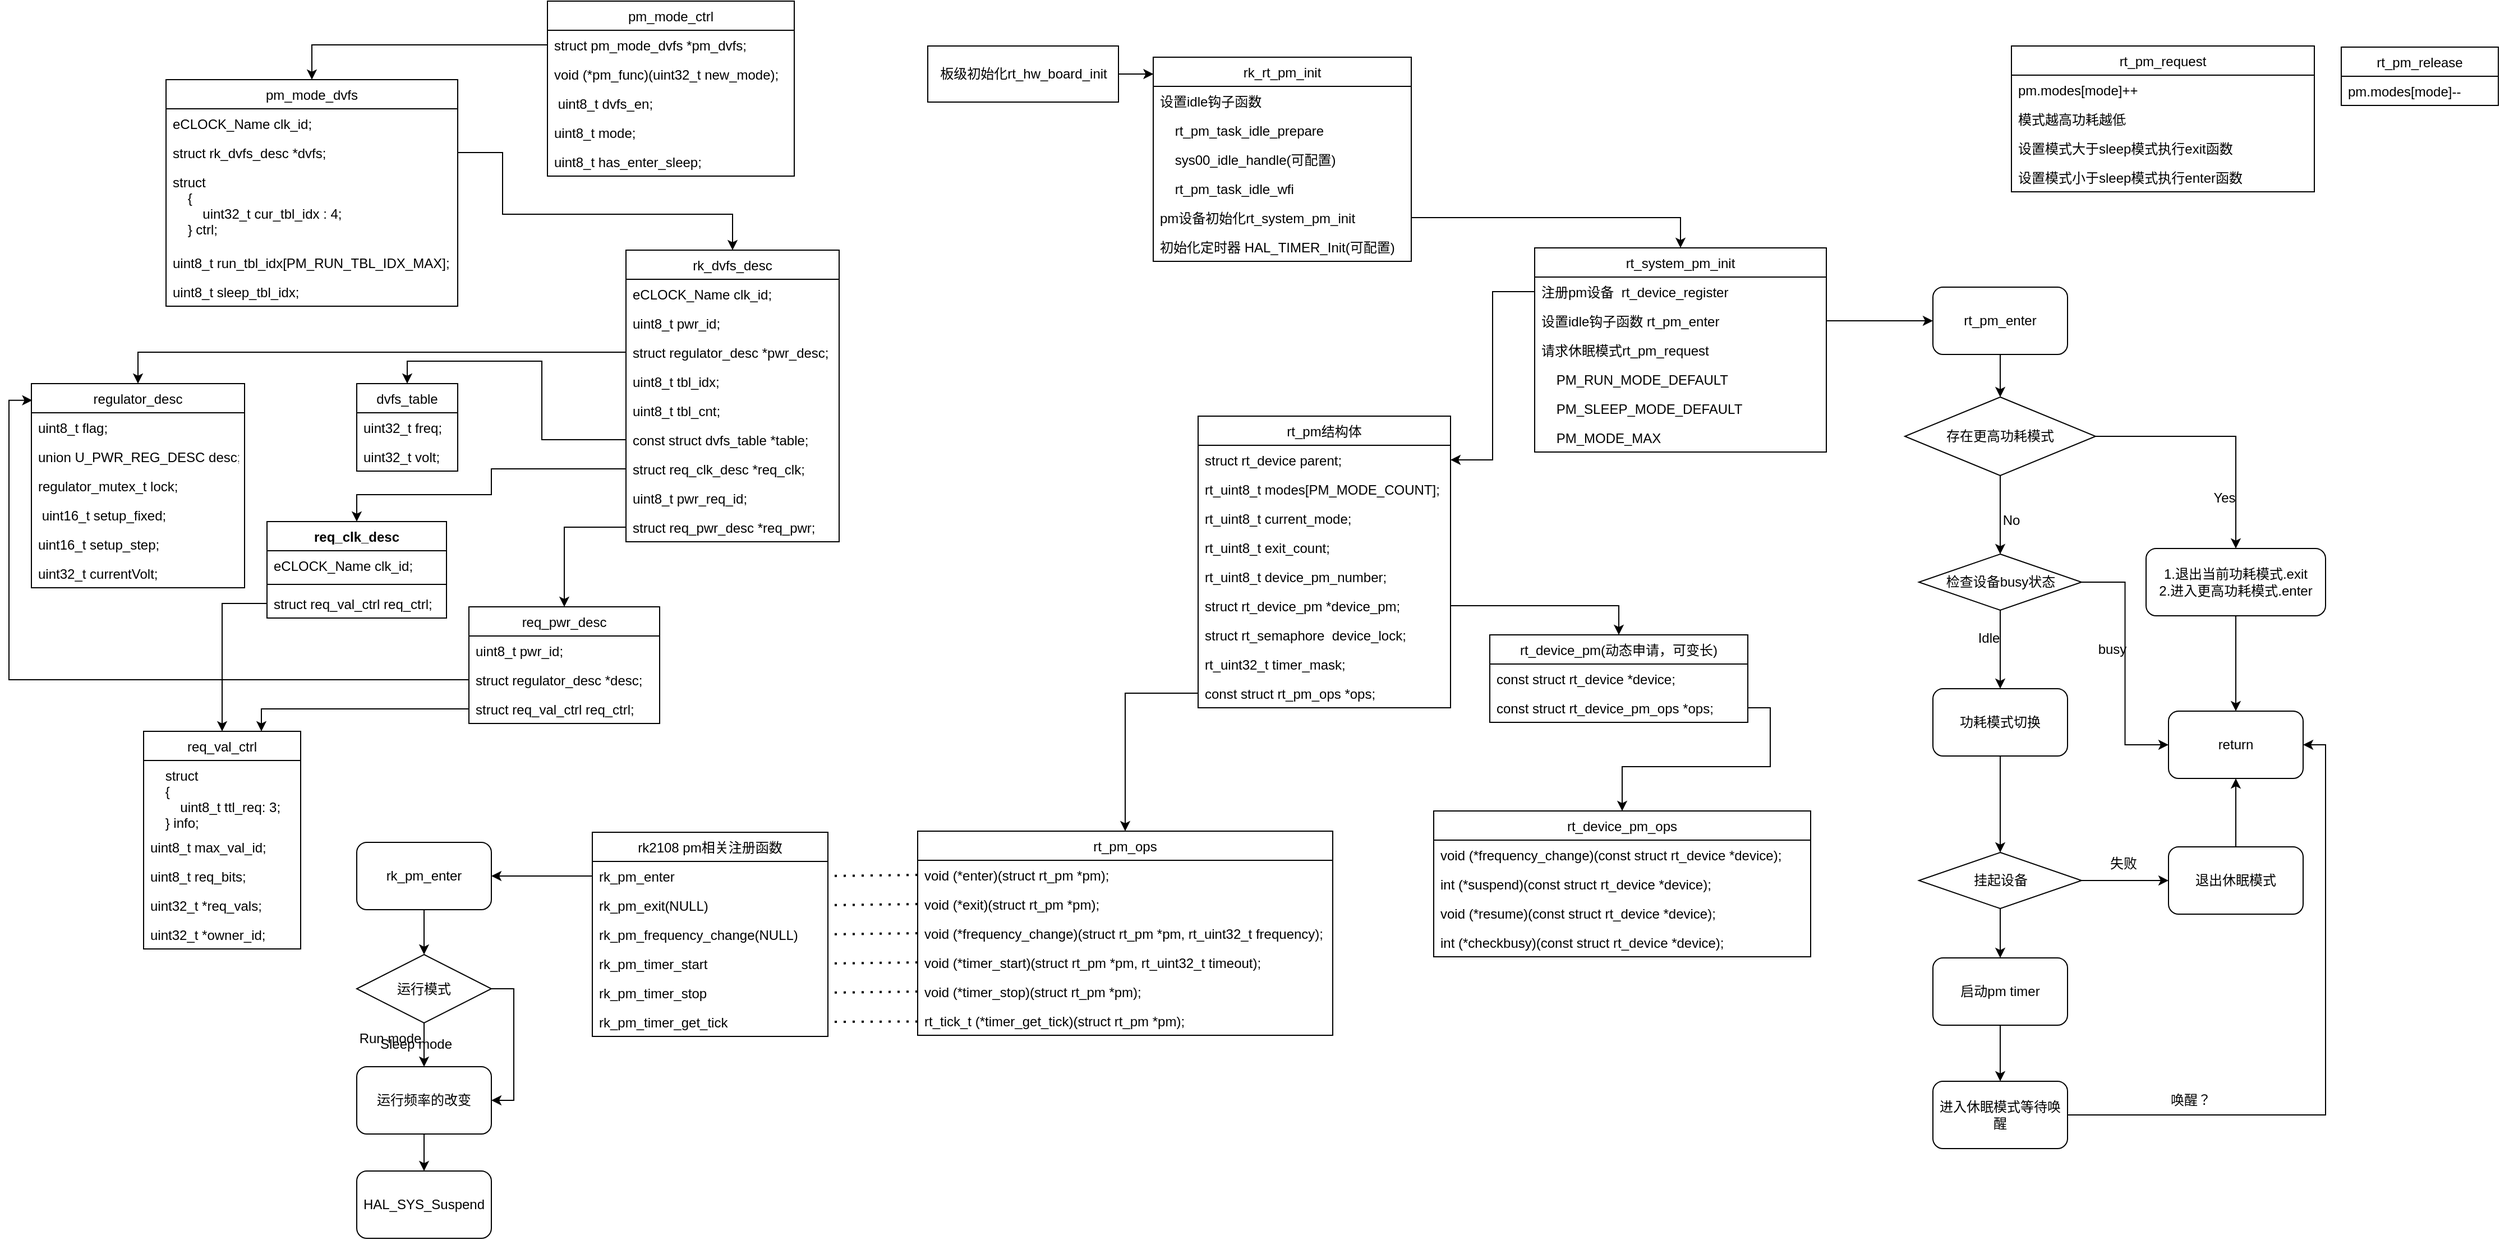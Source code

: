 <mxfile version="15.2.7" type="device"><diagram id="1DtoktpPoUpaCcWWBIJr" name="第 1 页"><mxGraphModel dx="4424" dy="1370" grid="1" gridSize="10" guides="1" tooltips="1" connect="1" arrows="1" fold="1" page="1" pageScale="1" pageWidth="827" pageHeight="1169" math="0" shadow="0"><root><mxCell id="0"/><mxCell id="1" parent="0"/><mxCell id="wn2cLIBLQ6Cgls81SNIw-9" value="rk_rt_pm_init" style="swimlane;fontStyle=0;childLayout=stackLayout;horizontal=1;startSize=26;fillColor=none;horizontalStack=0;resizeParent=1;resizeParentMax=0;resizeLast=0;collapsible=1;marginBottom=0;" vertex="1" parent="1"><mxGeometry x="-610" y="90" width="230" height="182" as="geometry"/></mxCell><mxCell id="wn2cLIBLQ6Cgls81SNIw-10" value="设置idle钩子函数" style="text;strokeColor=none;fillColor=none;align=left;verticalAlign=top;spacingLeft=4;spacingRight=4;overflow=hidden;rotatable=0;points=[[0,0.5],[1,0.5]];portConstraint=eastwest;" vertex="1" parent="wn2cLIBLQ6Cgls81SNIw-9"><mxGeometry y="26" width="230" height="26" as="geometry"/></mxCell><mxCell id="wn2cLIBLQ6Cgls81SNIw-11" value="    rt_pm_task_idle_prepare" style="text;strokeColor=none;fillColor=none;align=left;verticalAlign=top;spacingLeft=4;spacingRight=4;overflow=hidden;rotatable=0;points=[[0,0.5],[1,0.5]];portConstraint=eastwest;" vertex="1" parent="wn2cLIBLQ6Cgls81SNIw-9"><mxGeometry y="52" width="230" height="26" as="geometry"/></mxCell><mxCell id="wn2cLIBLQ6Cgls81SNIw-12" value="    sys00_idle_handle(可配置)" style="text;strokeColor=none;fillColor=none;align=left;verticalAlign=top;spacingLeft=4;spacingRight=4;overflow=hidden;rotatable=0;points=[[0,0.5],[1,0.5]];portConstraint=eastwest;" vertex="1" parent="wn2cLIBLQ6Cgls81SNIw-9"><mxGeometry y="78" width="230" height="26" as="geometry"/></mxCell><mxCell id="wn2cLIBLQ6Cgls81SNIw-17" value="    rt_pm_task_idle_wfi" style="text;strokeColor=none;fillColor=none;align=left;verticalAlign=top;spacingLeft=4;spacingRight=4;overflow=hidden;rotatable=0;points=[[0,0.5],[1,0.5]];portConstraint=eastwest;" vertex="1" parent="wn2cLIBLQ6Cgls81SNIw-9"><mxGeometry y="104" width="230" height="26" as="geometry"/></mxCell><mxCell id="wn2cLIBLQ6Cgls81SNIw-18" value="pm设备初始化rt_system_pm_init" style="text;strokeColor=none;fillColor=none;align=left;verticalAlign=top;spacingLeft=4;spacingRight=4;overflow=hidden;rotatable=0;points=[[0,0.5],[1,0.5]];portConstraint=eastwest;" vertex="1" parent="wn2cLIBLQ6Cgls81SNIw-9"><mxGeometry y="130" width="230" height="26" as="geometry"/></mxCell><mxCell id="wn2cLIBLQ6Cgls81SNIw-19" value="初始化定时器 HAL_TIMER_Init(可配置)" style="text;strokeColor=none;fillColor=none;align=left;verticalAlign=top;spacingLeft=4;spacingRight=4;overflow=hidden;rotatable=0;points=[[0,0.5],[1,0.5]];portConstraint=eastwest;" vertex="1" parent="wn2cLIBLQ6Cgls81SNIw-9"><mxGeometry y="156" width="230" height="26" as="geometry"/></mxCell><mxCell id="wn2cLIBLQ6Cgls81SNIw-13" value="rt_system_pm_init" style="swimlane;fontStyle=0;childLayout=stackLayout;horizontal=1;startSize=26;fillColor=none;horizontalStack=0;resizeParent=1;resizeParentMax=0;resizeLast=0;collapsible=1;marginBottom=0;" vertex="1" parent="1"><mxGeometry x="-270" y="260" width="260" height="182" as="geometry"/></mxCell><mxCell id="wn2cLIBLQ6Cgls81SNIw-14" value="注册pm设备  rt_device_register" style="text;strokeColor=none;fillColor=none;align=left;verticalAlign=top;spacingLeft=4;spacingRight=4;overflow=hidden;rotatable=0;points=[[0,0.5],[1,0.5]];portConstraint=eastwest;" vertex="1" parent="wn2cLIBLQ6Cgls81SNIw-13"><mxGeometry y="26" width="260" height="26" as="geometry"/></mxCell><mxCell id="wn2cLIBLQ6Cgls81SNIw-15" value="设置idle钩子函数 rt_pm_enter" style="text;strokeColor=none;fillColor=none;align=left;verticalAlign=top;spacingLeft=4;spacingRight=4;overflow=hidden;rotatable=0;points=[[0,0.5],[1,0.5]];portConstraint=eastwest;" vertex="1" parent="wn2cLIBLQ6Cgls81SNIw-13"><mxGeometry y="52" width="260" height="26" as="geometry"/></mxCell><mxCell id="wn2cLIBLQ6Cgls81SNIw-27" value="请求休眠模式rt_pm_request" style="text;strokeColor=none;fillColor=none;align=left;verticalAlign=top;spacingLeft=4;spacingRight=4;overflow=hidden;rotatable=0;points=[[0,0.5],[1,0.5]];portConstraint=eastwest;" vertex="1" parent="wn2cLIBLQ6Cgls81SNIw-13"><mxGeometry y="78" width="260" height="26" as="geometry"/></mxCell><mxCell id="wn2cLIBLQ6Cgls81SNIw-32" value="    PM_RUN_MODE_DEFAULT" style="text;strokeColor=none;fillColor=none;align=left;verticalAlign=top;spacingLeft=4;spacingRight=4;overflow=hidden;rotatable=0;points=[[0,0.5],[1,0.5]];portConstraint=eastwest;" vertex="1" parent="wn2cLIBLQ6Cgls81SNIw-13"><mxGeometry y="104" width="260" height="26" as="geometry"/></mxCell><mxCell id="wn2cLIBLQ6Cgls81SNIw-31" value="    PM_SLEEP_MODE_DEFAULT" style="text;strokeColor=none;fillColor=none;align=left;verticalAlign=top;spacingLeft=4;spacingRight=4;overflow=hidden;rotatable=0;points=[[0,0.5],[1,0.5]];portConstraint=eastwest;" vertex="1" parent="wn2cLIBLQ6Cgls81SNIw-13"><mxGeometry y="130" width="260" height="26" as="geometry"/></mxCell><mxCell id="wn2cLIBLQ6Cgls81SNIw-30" value="    PM_MODE_MAX" style="text;strokeColor=none;fillColor=none;align=left;verticalAlign=top;spacingLeft=4;spacingRight=4;overflow=hidden;rotatable=0;points=[[0,0.5],[1,0.5]];portConstraint=eastwest;" vertex="1" parent="wn2cLIBLQ6Cgls81SNIw-13"><mxGeometry y="156" width="260" height="26" as="geometry"/></mxCell><mxCell id="wn2cLIBLQ6Cgls81SNIw-97" style="edgeStyle=orthogonalEdgeStyle;rounded=0;orthogonalLoop=1;jettySize=auto;html=1;exitX=1;exitY=0.5;exitDx=0;exitDy=0;entryX=0.001;entryY=0.082;entryDx=0;entryDy=0;entryPerimeter=0;" edge="1" parent="1" source="wn2cLIBLQ6Cgls81SNIw-33" target="wn2cLIBLQ6Cgls81SNIw-9"><mxGeometry relative="1" as="geometry"/></mxCell><mxCell id="wn2cLIBLQ6Cgls81SNIw-33" value="板级初始化rt_hw_board_init" style="html=1;" vertex="1" parent="1"><mxGeometry x="-811" y="80" width="170" height="50" as="geometry"/></mxCell><mxCell id="wn2cLIBLQ6Cgls81SNIw-35" style="edgeStyle=orthogonalEdgeStyle;rounded=0;orthogonalLoop=1;jettySize=auto;html=1;exitX=1;exitY=0.5;exitDx=0;exitDy=0;" edge="1" parent="1" source="wn2cLIBLQ6Cgls81SNIw-18" target="wn2cLIBLQ6Cgls81SNIw-13"><mxGeometry relative="1" as="geometry"/></mxCell><mxCell id="wn2cLIBLQ6Cgls81SNIw-46" value="rt_pm结构体" style="swimlane;fontStyle=0;childLayout=stackLayout;horizontal=1;startSize=26;fillColor=none;horizontalStack=0;resizeParent=1;resizeParentMax=0;resizeLast=0;collapsible=1;marginBottom=0;" vertex="1" parent="1"><mxGeometry x="-570" y="410" width="225" height="260" as="geometry"/></mxCell><mxCell id="wn2cLIBLQ6Cgls81SNIw-47" value="struct rt_device parent;" style="text;strokeColor=none;fillColor=none;align=left;verticalAlign=top;spacingLeft=4;spacingRight=4;overflow=hidden;rotatable=0;points=[[0,0.5],[1,0.5]];portConstraint=eastwest;" vertex="1" parent="wn2cLIBLQ6Cgls81SNIw-46"><mxGeometry y="26" width="225" height="26" as="geometry"/></mxCell><mxCell id="wn2cLIBLQ6Cgls81SNIw-48" value="rt_uint8_t modes[PM_MODE_COUNT];" style="text;strokeColor=none;fillColor=none;align=left;verticalAlign=top;spacingLeft=4;spacingRight=4;overflow=hidden;rotatable=0;points=[[0,0.5],[1,0.5]];portConstraint=eastwest;" vertex="1" parent="wn2cLIBLQ6Cgls81SNIw-46"><mxGeometry y="52" width="225" height="26" as="geometry"/></mxCell><mxCell id="wn2cLIBLQ6Cgls81SNIw-49" value="rt_uint8_t current_mode; " style="text;strokeColor=none;fillColor=none;align=left;verticalAlign=top;spacingLeft=4;spacingRight=4;overflow=hidden;rotatable=0;points=[[0,0.5],[1,0.5]];portConstraint=eastwest;" vertex="1" parent="wn2cLIBLQ6Cgls81SNIw-46"><mxGeometry y="78" width="225" height="26" as="geometry"/></mxCell><mxCell id="wn2cLIBLQ6Cgls81SNIw-56" value="rt_uint8_t exit_count;" style="text;strokeColor=none;fillColor=none;align=left;verticalAlign=top;spacingLeft=4;spacingRight=4;overflow=hidden;rotatable=0;points=[[0,0.5],[1,0.5]];portConstraint=eastwest;" vertex="1" parent="wn2cLIBLQ6Cgls81SNIw-46"><mxGeometry y="104" width="225" height="26" as="geometry"/></mxCell><mxCell id="wn2cLIBLQ6Cgls81SNIw-55" value="rt_uint8_t device_pm_number;" style="text;strokeColor=none;fillColor=none;align=left;verticalAlign=top;spacingLeft=4;spacingRight=4;overflow=hidden;rotatable=0;points=[[0,0.5],[1,0.5]];portConstraint=eastwest;" vertex="1" parent="wn2cLIBLQ6Cgls81SNIw-46"><mxGeometry y="130" width="225" height="26" as="geometry"/></mxCell><mxCell id="wn2cLIBLQ6Cgls81SNIw-51" value="struct rt_device_pm *device_pm;" style="text;strokeColor=none;fillColor=none;align=left;verticalAlign=top;spacingLeft=4;spacingRight=4;overflow=hidden;rotatable=0;points=[[0,0.5],[1,0.5]];portConstraint=eastwest;" vertex="1" parent="wn2cLIBLQ6Cgls81SNIw-46"><mxGeometry y="156" width="225" height="26" as="geometry"/></mxCell><mxCell id="wn2cLIBLQ6Cgls81SNIw-50" value="struct rt_semaphore  device_lock;" style="text;strokeColor=none;fillColor=none;align=left;verticalAlign=top;spacingLeft=4;spacingRight=4;overflow=hidden;rotatable=0;points=[[0,0.5],[1,0.5]];portConstraint=eastwest;" vertex="1" parent="wn2cLIBLQ6Cgls81SNIw-46"><mxGeometry y="182" width="225" height="26" as="geometry"/></mxCell><mxCell id="wn2cLIBLQ6Cgls81SNIw-52" value="rt_uint32_t timer_mask;" style="text;strokeColor=none;fillColor=none;align=left;verticalAlign=top;spacingLeft=4;spacingRight=4;overflow=hidden;rotatable=0;points=[[0,0.5],[1,0.5]];portConstraint=eastwest;" vertex="1" parent="wn2cLIBLQ6Cgls81SNIw-46"><mxGeometry y="208" width="225" height="26" as="geometry"/></mxCell><mxCell id="wn2cLIBLQ6Cgls81SNIw-53" value="const struct rt_pm_ops *ops;" style="text;strokeColor=none;fillColor=none;align=left;verticalAlign=top;spacingLeft=4;spacingRight=4;overflow=hidden;rotatable=0;points=[[0,0.5],[1,0.5]];portConstraint=eastwest;" vertex="1" parent="wn2cLIBLQ6Cgls81SNIw-46"><mxGeometry y="234" width="225" height="26" as="geometry"/></mxCell><mxCell id="wn2cLIBLQ6Cgls81SNIw-57" value="rt_device_pm_ops" style="swimlane;fontStyle=0;childLayout=stackLayout;horizontal=1;startSize=26;fillColor=none;horizontalStack=0;resizeParent=1;resizeParentMax=0;resizeLast=0;collapsible=1;marginBottom=0;" vertex="1" parent="1"><mxGeometry x="-360" y="762" width="336" height="130" as="geometry"/></mxCell><mxCell id="wn2cLIBLQ6Cgls81SNIw-58" value="void (*frequency_change)(const struct rt_device *device);" style="text;strokeColor=none;fillColor=none;align=left;verticalAlign=top;spacingLeft=4;spacingRight=4;overflow=hidden;rotatable=0;points=[[0,0.5],[1,0.5]];portConstraint=eastwest;" vertex="1" parent="wn2cLIBLQ6Cgls81SNIw-57"><mxGeometry y="26" width="336" height="26" as="geometry"/></mxCell><mxCell id="wn2cLIBLQ6Cgls81SNIw-59" value="int (*suspend)(const struct rt_device *device);" style="text;strokeColor=none;fillColor=none;align=left;verticalAlign=top;spacingLeft=4;spacingRight=4;overflow=hidden;rotatable=0;points=[[0,0.5],[1,0.5]];portConstraint=eastwest;" vertex="1" parent="wn2cLIBLQ6Cgls81SNIw-57"><mxGeometry y="52" width="336" height="26" as="geometry"/></mxCell><mxCell id="wn2cLIBLQ6Cgls81SNIw-60" value="void (*resume)(const struct rt_device *device);" style="text;strokeColor=none;fillColor=none;align=left;verticalAlign=top;spacingLeft=4;spacingRight=4;overflow=hidden;rotatable=0;points=[[0,0.5],[1,0.5]];portConstraint=eastwest;" vertex="1" parent="wn2cLIBLQ6Cgls81SNIw-57"><mxGeometry y="78" width="336" height="26" as="geometry"/></mxCell><mxCell id="wn2cLIBLQ6Cgls81SNIw-68" value="int (*checkbusy)(const struct rt_device *device);" style="text;strokeColor=none;fillColor=none;align=left;verticalAlign=top;spacingLeft=4;spacingRight=4;overflow=hidden;rotatable=0;points=[[0,0.5],[1,0.5]];portConstraint=eastwest;" vertex="1" parent="wn2cLIBLQ6Cgls81SNIw-57"><mxGeometry y="104" width="336" height="26" as="geometry"/></mxCell><mxCell id="wn2cLIBLQ6Cgls81SNIw-61" value="rt_device_pm(动态申请，可变长)" style="swimlane;fontStyle=0;childLayout=stackLayout;horizontal=1;startSize=26;fillColor=none;horizontalStack=0;resizeParent=1;resizeParentMax=0;resizeLast=0;collapsible=1;marginBottom=0;" vertex="1" parent="1"><mxGeometry x="-310" y="605" width="230" height="78" as="geometry"/></mxCell><mxCell id="wn2cLIBLQ6Cgls81SNIw-62" value="const struct rt_device *device;" style="text;strokeColor=none;fillColor=none;align=left;verticalAlign=top;spacingLeft=4;spacingRight=4;overflow=hidden;rotatable=0;points=[[0,0.5],[1,0.5]];portConstraint=eastwest;" vertex="1" parent="wn2cLIBLQ6Cgls81SNIw-61"><mxGeometry y="26" width="230" height="26" as="geometry"/></mxCell><mxCell id="wn2cLIBLQ6Cgls81SNIw-63" value="const struct rt_device_pm_ops *ops;" style="text;strokeColor=none;fillColor=none;align=left;verticalAlign=top;spacingLeft=4;spacingRight=4;overflow=hidden;rotatable=0;points=[[0,0.5],[1,0.5]];portConstraint=eastwest;" vertex="1" parent="wn2cLIBLQ6Cgls81SNIw-61"><mxGeometry y="52" width="230" height="26" as="geometry"/></mxCell><mxCell id="wn2cLIBLQ6Cgls81SNIw-73" style="edgeStyle=orthogonalEdgeStyle;rounded=0;orthogonalLoop=1;jettySize=auto;html=1;exitX=1;exitY=0.5;exitDx=0;exitDy=0;entryX=0.5;entryY=0;entryDx=0;entryDy=0;" edge="1" parent="1" source="wn2cLIBLQ6Cgls81SNIw-51" target="wn2cLIBLQ6Cgls81SNIw-61"><mxGeometry relative="1" as="geometry"/></mxCell><mxCell id="wn2cLIBLQ6Cgls81SNIw-79" style="edgeStyle=orthogonalEdgeStyle;rounded=0;orthogonalLoop=1;jettySize=auto;html=1;exitX=1;exitY=0.5;exitDx=0;exitDy=0;entryX=0.5;entryY=0;entryDx=0;entryDy=0;" edge="1" parent="1" source="wn2cLIBLQ6Cgls81SNIw-63" target="wn2cLIBLQ6Cgls81SNIw-57"><mxGeometry relative="1" as="geometry"/></mxCell><mxCell id="wn2cLIBLQ6Cgls81SNIw-80" value="rt_pm_ops" style="swimlane;fontStyle=0;childLayout=stackLayout;horizontal=1;startSize=26;fillColor=none;horizontalStack=0;resizeParent=1;resizeParentMax=0;resizeLast=0;collapsible=1;marginBottom=0;" vertex="1" parent="1"><mxGeometry x="-820" y="780" width="370" height="182" as="geometry"/></mxCell><mxCell id="wn2cLIBLQ6Cgls81SNIw-81" value="void (*enter)(struct rt_pm *pm);" style="text;strokeColor=none;fillColor=none;align=left;verticalAlign=top;spacingLeft=4;spacingRight=4;overflow=hidden;rotatable=0;points=[[0,0.5],[1,0.5]];portConstraint=eastwest;" vertex="1" parent="wn2cLIBLQ6Cgls81SNIw-80"><mxGeometry y="26" width="370" height="26" as="geometry"/></mxCell><mxCell id="wn2cLIBLQ6Cgls81SNIw-82" value="void (*exit)(struct rt_pm *pm);" style="text;strokeColor=none;fillColor=none;align=left;verticalAlign=top;spacingLeft=4;spacingRight=4;overflow=hidden;rotatable=0;points=[[0,0.5],[1,0.5]];portConstraint=eastwest;" vertex="1" parent="wn2cLIBLQ6Cgls81SNIw-80"><mxGeometry y="52" width="370" height="26" as="geometry"/></mxCell><mxCell id="wn2cLIBLQ6Cgls81SNIw-83" value="void (*frequency_change)(struct rt_pm *pm, rt_uint32_t frequency);" style="text;strokeColor=none;fillColor=none;align=left;verticalAlign=top;spacingLeft=4;spacingRight=4;overflow=hidden;rotatable=0;points=[[0,0.5],[1,0.5]];portConstraint=eastwest;" vertex="1" parent="wn2cLIBLQ6Cgls81SNIw-80"><mxGeometry y="78" width="370" height="26" as="geometry"/></mxCell><mxCell id="wn2cLIBLQ6Cgls81SNIw-86" value="void (*timer_start)(struct rt_pm *pm, rt_uint32_t timeout);" style="text;strokeColor=none;fillColor=none;align=left;verticalAlign=top;spacingLeft=4;spacingRight=4;overflow=hidden;rotatable=0;points=[[0,0.5],[1,0.5]];portConstraint=eastwest;" vertex="1" parent="wn2cLIBLQ6Cgls81SNIw-80"><mxGeometry y="104" width="370" height="26" as="geometry"/></mxCell><mxCell id="wn2cLIBLQ6Cgls81SNIw-85" value="void (*timer_stop)(struct rt_pm *pm);" style="text;strokeColor=none;fillColor=none;align=left;verticalAlign=top;spacingLeft=4;spacingRight=4;overflow=hidden;rotatable=0;points=[[0,0.5],[1,0.5]];portConstraint=eastwest;" vertex="1" parent="wn2cLIBLQ6Cgls81SNIw-80"><mxGeometry y="130" width="370" height="26" as="geometry"/></mxCell><mxCell id="wn2cLIBLQ6Cgls81SNIw-87" value="rt_tick_t (*timer_get_tick)(struct rt_pm *pm);" style="text;strokeColor=none;fillColor=none;align=left;verticalAlign=top;spacingLeft=4;spacingRight=4;overflow=hidden;rotatable=0;points=[[0,0.5],[1,0.5]];portConstraint=eastwest;" vertex="1" parent="wn2cLIBLQ6Cgls81SNIw-80"><mxGeometry y="156" width="370" height="26" as="geometry"/></mxCell><mxCell id="wn2cLIBLQ6Cgls81SNIw-88" style="edgeStyle=orthogonalEdgeStyle;rounded=0;orthogonalLoop=1;jettySize=auto;html=1;exitX=0;exitY=0.5;exitDx=0;exitDy=0;" edge="1" parent="1" source="wn2cLIBLQ6Cgls81SNIw-53" target="wn2cLIBLQ6Cgls81SNIw-80"><mxGeometry relative="1" as="geometry"/></mxCell><mxCell id="wn2cLIBLQ6Cgls81SNIw-103" value="rt_pm_request" style="swimlane;fontStyle=0;childLayout=stackLayout;horizontal=1;startSize=26;fillColor=none;horizontalStack=0;resizeParent=1;resizeParentMax=0;resizeLast=0;collapsible=1;marginBottom=0;" vertex="1" parent="1"><mxGeometry x="155" y="80" width="270" height="130" as="geometry"/></mxCell><mxCell id="wn2cLIBLQ6Cgls81SNIw-107" value="pm.modes[mode]++" style="text;strokeColor=none;fillColor=none;align=left;verticalAlign=top;spacingLeft=4;spacingRight=4;overflow=hidden;rotatable=0;points=[[0,0.5],[1,0.5]];portConstraint=eastwest;" vertex="1" parent="wn2cLIBLQ6Cgls81SNIw-103"><mxGeometry y="26" width="270" height="26" as="geometry"/></mxCell><mxCell id="wn2cLIBLQ6Cgls81SNIw-104" value="模式越高功耗越低" style="text;strokeColor=none;fillColor=none;align=left;verticalAlign=top;spacingLeft=4;spacingRight=4;overflow=hidden;rotatable=0;points=[[0,0.5],[1,0.5]];portConstraint=eastwest;" vertex="1" parent="wn2cLIBLQ6Cgls81SNIw-103"><mxGeometry y="52" width="270" height="26" as="geometry"/></mxCell><mxCell id="wn2cLIBLQ6Cgls81SNIw-105" value="设置模式大于sleep模式执行exit函数" style="text;strokeColor=none;fillColor=none;align=left;verticalAlign=top;spacingLeft=4;spacingRight=4;overflow=hidden;rotatable=0;points=[[0,0.5],[1,0.5]];portConstraint=eastwest;" vertex="1" parent="wn2cLIBLQ6Cgls81SNIw-103"><mxGeometry y="78" width="270" height="26" as="geometry"/></mxCell><mxCell id="wn2cLIBLQ6Cgls81SNIw-106" value="设置模式小于sleep模式执行enter函数" style="text;strokeColor=none;fillColor=none;align=left;verticalAlign=top;spacingLeft=4;spacingRight=4;overflow=hidden;rotatable=0;points=[[0,0.5],[1,0.5]];portConstraint=eastwest;" vertex="1" parent="wn2cLIBLQ6Cgls81SNIw-103"><mxGeometry y="104" width="270" height="26" as="geometry"/></mxCell><mxCell id="wn2cLIBLQ6Cgls81SNIw-108" value="rt_pm_release" style="swimlane;fontStyle=0;childLayout=stackLayout;horizontal=1;startSize=26;fillColor=none;horizontalStack=0;resizeParent=1;resizeParentMax=0;resizeLast=0;collapsible=1;marginBottom=0;" vertex="1" parent="1"><mxGeometry x="449" y="81" width="140" height="52" as="geometry"/></mxCell><mxCell id="wn2cLIBLQ6Cgls81SNIw-109" value="pm.modes[mode]--" style="text;strokeColor=none;fillColor=none;align=left;verticalAlign=top;spacingLeft=4;spacingRight=4;overflow=hidden;rotatable=0;points=[[0,0.5],[1,0.5]];portConstraint=eastwest;" vertex="1" parent="wn2cLIBLQ6Cgls81SNIw-108"><mxGeometry y="26" width="140" height="26" as="geometry"/></mxCell><mxCell id="wn2cLIBLQ6Cgls81SNIw-119" value="" style="edgeStyle=orthogonalEdgeStyle;rounded=0;orthogonalLoop=1;jettySize=auto;html=1;" edge="1" parent="1" source="wn2cLIBLQ6Cgls81SNIw-112" target="wn2cLIBLQ6Cgls81SNIw-115"><mxGeometry relative="1" as="geometry"/></mxCell><mxCell id="wn2cLIBLQ6Cgls81SNIw-112" value="rt_pm_enter" style="rounded=1;whiteSpace=wrap;html=1;" vertex="1" parent="1"><mxGeometry x="85" y="295" width="120" height="60" as="geometry"/></mxCell><mxCell id="wn2cLIBLQ6Cgls81SNIw-113" style="edgeStyle=orthogonalEdgeStyle;rounded=0;orthogonalLoop=1;jettySize=auto;html=1;exitX=1;exitY=0.5;exitDx=0;exitDy=0;entryX=0;entryY=0.5;entryDx=0;entryDy=0;" edge="1" parent="1" source="wn2cLIBLQ6Cgls81SNIw-15" target="wn2cLIBLQ6Cgls81SNIw-112"><mxGeometry relative="1" as="geometry"/></mxCell><mxCell id="wn2cLIBLQ6Cgls81SNIw-124" style="edgeStyle=orthogonalEdgeStyle;rounded=0;orthogonalLoop=1;jettySize=auto;html=1;exitX=1;exitY=0.5;exitDx=0;exitDy=0;entryX=0.5;entryY=0;entryDx=0;entryDy=0;" edge="1" parent="1" source="wn2cLIBLQ6Cgls81SNIw-115" target="wn2cLIBLQ6Cgls81SNIw-123"><mxGeometry relative="1" as="geometry"/></mxCell><mxCell id="wn2cLIBLQ6Cgls81SNIw-125" style="edgeStyle=orthogonalEdgeStyle;rounded=0;orthogonalLoop=1;jettySize=auto;html=1;exitX=0.5;exitY=1;exitDx=0;exitDy=0;" edge="1" parent="1" source="wn2cLIBLQ6Cgls81SNIw-115" target="wn2cLIBLQ6Cgls81SNIw-121"><mxGeometry relative="1" as="geometry"/></mxCell><mxCell id="wn2cLIBLQ6Cgls81SNIw-115" value="&lt;span&gt;存在更高功耗模式&lt;/span&gt;" style="rhombus;whiteSpace=wrap;html=1;" vertex="1" parent="1"><mxGeometry x="60" y="393" width="170" height="70" as="geometry"/></mxCell><mxCell id="wn2cLIBLQ6Cgls81SNIw-118" value="No" style="text;html=1;strokeColor=none;fillColor=none;align=center;verticalAlign=middle;whiteSpace=wrap;rounded=0;" vertex="1" parent="1"><mxGeometry x="135" y="493" width="40" height="20" as="geometry"/></mxCell><mxCell id="wn2cLIBLQ6Cgls81SNIw-130" style="edgeStyle=orthogonalEdgeStyle;rounded=0;orthogonalLoop=1;jettySize=auto;html=1;exitX=1;exitY=0.5;exitDx=0;exitDy=0;entryX=0;entryY=0.5;entryDx=0;entryDy=0;" edge="1" parent="1" source="wn2cLIBLQ6Cgls81SNIw-121" target="wn2cLIBLQ6Cgls81SNIw-126"><mxGeometry relative="1" as="geometry"/></mxCell><mxCell id="wn2cLIBLQ6Cgls81SNIw-140" style="edgeStyle=orthogonalEdgeStyle;rounded=0;orthogonalLoop=1;jettySize=auto;html=1;exitX=0.5;exitY=1;exitDx=0;exitDy=0;entryX=0.5;entryY=0;entryDx=0;entryDy=0;" edge="1" parent="1" source="wn2cLIBLQ6Cgls81SNIw-121" target="wn2cLIBLQ6Cgls81SNIw-139"><mxGeometry relative="1" as="geometry"/></mxCell><mxCell id="wn2cLIBLQ6Cgls81SNIw-121" value="检查设备busy状态" style="rhombus;whiteSpace=wrap;html=1;" vertex="1" parent="1"><mxGeometry x="72.5" y="533" width="145" height="50" as="geometry"/></mxCell><mxCell id="wn2cLIBLQ6Cgls81SNIw-127" style="edgeStyle=orthogonalEdgeStyle;rounded=0;orthogonalLoop=1;jettySize=auto;html=1;exitX=0.5;exitY=1;exitDx=0;exitDy=0;entryX=0.5;entryY=0;entryDx=0;entryDy=0;" edge="1" parent="1" source="wn2cLIBLQ6Cgls81SNIw-123" target="wn2cLIBLQ6Cgls81SNIw-126"><mxGeometry relative="1" as="geometry"/></mxCell><mxCell id="wn2cLIBLQ6Cgls81SNIw-123" value="1.退出当前功耗模式.exit&lt;br&gt;2.进入更高功耗模式.enter" style="rounded=1;whiteSpace=wrap;html=1;" vertex="1" parent="1"><mxGeometry x="275" y="528" width="160" height="60" as="geometry"/></mxCell><mxCell id="wn2cLIBLQ6Cgls81SNIw-126" value="return" style="rounded=1;whiteSpace=wrap;html=1;" vertex="1" parent="1"><mxGeometry x="295" y="673" width="120" height="60" as="geometry"/></mxCell><mxCell id="wn2cLIBLQ6Cgls81SNIw-131" value="busy" style="text;html=1;strokeColor=none;fillColor=none;align=center;verticalAlign=middle;whiteSpace=wrap;rounded=0;" vertex="1" parent="1"><mxGeometry x="225" y="608" width="40" height="20" as="geometry"/></mxCell><mxCell id="wn2cLIBLQ6Cgls81SNIw-133" value="Idle" style="text;html=1;strokeColor=none;fillColor=none;align=center;verticalAlign=middle;whiteSpace=wrap;rounded=0;" vertex="1" parent="1"><mxGeometry x="115" y="598" width="40" height="20" as="geometry"/></mxCell><mxCell id="wn2cLIBLQ6Cgls81SNIw-134" value="Yes" style="text;html=1;strokeColor=none;fillColor=none;align=center;verticalAlign=middle;whiteSpace=wrap;rounded=0;" vertex="1" parent="1"><mxGeometry x="325" y="473" width="40" height="20" as="geometry"/></mxCell><mxCell id="wn2cLIBLQ6Cgls81SNIw-145" style="edgeStyle=orthogonalEdgeStyle;rounded=0;orthogonalLoop=1;jettySize=auto;html=1;entryX=0.5;entryY=0;entryDx=0;entryDy=0;" edge="1" parent="1" source="wn2cLIBLQ6Cgls81SNIw-139" target="wn2cLIBLQ6Cgls81SNIw-144"><mxGeometry relative="1" as="geometry"/></mxCell><mxCell id="wn2cLIBLQ6Cgls81SNIw-139" value="功耗模式切换" style="rounded=1;whiteSpace=wrap;html=1;" vertex="1" parent="1"><mxGeometry x="85" y="653" width="120" height="60" as="geometry"/></mxCell><mxCell id="wn2cLIBLQ6Cgls81SNIw-147" style="edgeStyle=orthogonalEdgeStyle;rounded=0;orthogonalLoop=1;jettySize=auto;html=1;exitX=1;exitY=0.5;exitDx=0;exitDy=0;" edge="1" parent="1" source="wn2cLIBLQ6Cgls81SNIw-144" target="wn2cLIBLQ6Cgls81SNIw-146"><mxGeometry relative="1" as="geometry"/></mxCell><mxCell id="wn2cLIBLQ6Cgls81SNIw-151" style="edgeStyle=orthogonalEdgeStyle;rounded=0;orthogonalLoop=1;jettySize=auto;html=1;exitX=0.5;exitY=1;exitDx=0;exitDy=0;" edge="1" parent="1" source="wn2cLIBLQ6Cgls81SNIw-144" target="wn2cLIBLQ6Cgls81SNIw-150"><mxGeometry relative="1" as="geometry"/></mxCell><mxCell id="wn2cLIBLQ6Cgls81SNIw-144" value="挂起设备" style="rhombus;whiteSpace=wrap;html=1;" vertex="1" parent="1"><mxGeometry x="72.5" y="799" width="145" height="50" as="geometry"/></mxCell><mxCell id="wn2cLIBLQ6Cgls81SNIw-149" value="" style="edgeStyle=orthogonalEdgeStyle;rounded=0;orthogonalLoop=1;jettySize=auto;html=1;" edge="1" parent="1" source="wn2cLIBLQ6Cgls81SNIw-146" target="wn2cLIBLQ6Cgls81SNIw-126"><mxGeometry relative="1" as="geometry"/></mxCell><mxCell id="wn2cLIBLQ6Cgls81SNIw-146" value="退出休眠模式" style="rounded=1;whiteSpace=wrap;html=1;" vertex="1" parent="1"><mxGeometry x="295" y="794" width="120" height="60" as="geometry"/></mxCell><mxCell id="wn2cLIBLQ6Cgls81SNIw-148" value="失败" style="text;html=1;strokeColor=none;fillColor=none;align=center;verticalAlign=middle;whiteSpace=wrap;rounded=0;" vertex="1" parent="1"><mxGeometry x="235" y="799" width="40" height="20" as="geometry"/></mxCell><mxCell id="wn2cLIBLQ6Cgls81SNIw-153" value="" style="edgeStyle=orthogonalEdgeStyle;rounded=0;orthogonalLoop=1;jettySize=auto;html=1;" edge="1" parent="1" source="wn2cLIBLQ6Cgls81SNIw-150" target="wn2cLIBLQ6Cgls81SNIw-152"><mxGeometry relative="1" as="geometry"/></mxCell><mxCell id="wn2cLIBLQ6Cgls81SNIw-150" value="启动pm timer" style="rounded=1;whiteSpace=wrap;html=1;" vertex="1" parent="1"><mxGeometry x="85" y="893" width="120" height="60" as="geometry"/></mxCell><mxCell id="wn2cLIBLQ6Cgls81SNIw-154" style="edgeStyle=orthogonalEdgeStyle;rounded=0;orthogonalLoop=1;jettySize=auto;html=1;exitX=1;exitY=0.5;exitDx=0;exitDy=0;entryX=1;entryY=0.5;entryDx=0;entryDy=0;" edge="1" parent="1" source="wn2cLIBLQ6Cgls81SNIw-152" target="wn2cLIBLQ6Cgls81SNIw-126"><mxGeometry relative="1" as="geometry"/></mxCell><mxCell id="wn2cLIBLQ6Cgls81SNIw-152" value="进入休眠模式等待唤醒" style="rounded=1;whiteSpace=wrap;html=1;" vertex="1" parent="1"><mxGeometry x="85" y="1003" width="120" height="60" as="geometry"/></mxCell><mxCell id="wn2cLIBLQ6Cgls81SNIw-155" value="唤醒？" style="text;html=1;strokeColor=none;fillColor=none;align=center;verticalAlign=middle;whiteSpace=wrap;rounded=0;" vertex="1" parent="1"><mxGeometry x="295" y="1010" width="40" height="20" as="geometry"/></mxCell><mxCell id="wn2cLIBLQ6Cgls81SNIw-156" value="rk2108 pm相关注册函数" style="swimlane;fontStyle=0;childLayout=stackLayout;horizontal=1;startSize=26;fillColor=none;horizontalStack=0;resizeParent=1;resizeParentMax=0;resizeLast=0;collapsible=1;marginBottom=0;" vertex="1" parent="1"><mxGeometry x="-1110" y="781" width="210" height="182" as="geometry"/></mxCell><mxCell id="wn2cLIBLQ6Cgls81SNIw-157" value="rk_pm_enter" style="text;strokeColor=none;fillColor=none;align=left;verticalAlign=top;spacingLeft=4;spacingRight=4;overflow=hidden;rotatable=0;points=[[0,0.5],[1,0.5]];portConstraint=eastwest;" vertex="1" parent="wn2cLIBLQ6Cgls81SNIw-156"><mxGeometry y="26" width="210" height="26" as="geometry"/></mxCell><mxCell id="wn2cLIBLQ6Cgls81SNIw-158" value="rk_pm_exit(NULL)" style="text;strokeColor=none;fillColor=none;align=left;verticalAlign=top;spacingLeft=4;spacingRight=4;overflow=hidden;rotatable=0;points=[[0,0.5],[1,0.5]];portConstraint=eastwest;" vertex="1" parent="wn2cLIBLQ6Cgls81SNIw-156"><mxGeometry y="52" width="210" height="26" as="geometry"/></mxCell><mxCell id="wn2cLIBLQ6Cgls81SNIw-159" value="rk_pm_frequency_change(NULL)" style="text;strokeColor=none;fillColor=none;align=left;verticalAlign=top;spacingLeft=4;spacingRight=4;overflow=hidden;rotatable=0;points=[[0,0.5],[1,0.5]];portConstraint=eastwest;" vertex="1" parent="wn2cLIBLQ6Cgls81SNIw-156"><mxGeometry y="78" width="210" height="26" as="geometry"/></mxCell><mxCell id="wn2cLIBLQ6Cgls81SNIw-160" value="rk_pm_timer_start" style="text;strokeColor=none;fillColor=none;align=left;verticalAlign=top;spacingLeft=4;spacingRight=4;overflow=hidden;rotatable=0;points=[[0,0.5],[1,0.5]];portConstraint=eastwest;" vertex="1" parent="wn2cLIBLQ6Cgls81SNIw-156"><mxGeometry y="104" width="210" height="26" as="geometry"/></mxCell><mxCell id="wn2cLIBLQ6Cgls81SNIw-161" value="rk_pm_timer_stop" style="text;strokeColor=none;fillColor=none;align=left;verticalAlign=top;spacingLeft=4;spacingRight=4;overflow=hidden;rotatable=0;points=[[0,0.5],[1,0.5]];portConstraint=eastwest;" vertex="1" parent="wn2cLIBLQ6Cgls81SNIw-156"><mxGeometry y="130" width="210" height="26" as="geometry"/></mxCell><mxCell id="wn2cLIBLQ6Cgls81SNIw-162" value="rk_pm_timer_get_tick" style="text;strokeColor=none;fillColor=none;align=left;verticalAlign=top;spacingLeft=4;spacingRight=4;overflow=hidden;rotatable=0;points=[[0,0.5],[1,0.5]];portConstraint=eastwest;" vertex="1" parent="wn2cLIBLQ6Cgls81SNIw-156"><mxGeometry y="156" width="210" height="26" as="geometry"/></mxCell><mxCell id="wn2cLIBLQ6Cgls81SNIw-163" value="" style="endArrow=none;dashed=1;html=1;dashPattern=1 3;strokeWidth=2;entryX=1;entryY=0.5;entryDx=0;entryDy=0;exitX=0;exitY=0.5;exitDx=0;exitDy=0;" edge="1" parent="1" source="wn2cLIBLQ6Cgls81SNIw-81" target="wn2cLIBLQ6Cgls81SNIw-157"><mxGeometry width="50" height="50" relative="1" as="geometry"><mxPoint x="-530" y="930" as="sourcePoint"/><mxPoint x="-480" y="880" as="targetPoint"/></mxGeometry></mxCell><mxCell id="wn2cLIBLQ6Cgls81SNIw-164" value="" style="endArrow=none;dashed=1;html=1;dashPattern=1 3;strokeWidth=2;entryX=1;entryY=0.5;entryDx=0;entryDy=0;exitX=0;exitY=0.5;exitDx=0;exitDy=0;" edge="1" parent="1" source="wn2cLIBLQ6Cgls81SNIw-82" target="wn2cLIBLQ6Cgls81SNIw-158"><mxGeometry width="50" height="50" relative="1" as="geometry"><mxPoint x="-810.0" y="829" as="sourcePoint"/><mxPoint x="-940.0" y="829" as="targetPoint"/></mxGeometry></mxCell><mxCell id="wn2cLIBLQ6Cgls81SNIw-165" value="" style="endArrow=none;dashed=1;html=1;dashPattern=1 3;strokeWidth=2;entryX=1;entryY=0.5;entryDx=0;entryDy=0;exitX=0;exitY=0.5;exitDx=0;exitDy=0;" edge="1" parent="1" source="wn2cLIBLQ6Cgls81SNIw-83" target="wn2cLIBLQ6Cgls81SNIw-159"><mxGeometry width="50" height="50" relative="1" as="geometry"><mxPoint x="-800.0" y="839" as="sourcePoint"/><mxPoint x="-930.0" y="839" as="targetPoint"/></mxGeometry></mxCell><mxCell id="wn2cLIBLQ6Cgls81SNIw-166" value="" style="endArrow=none;dashed=1;html=1;dashPattern=1 3;strokeWidth=2;entryX=1;entryY=0.5;entryDx=0;entryDy=0;exitX=0;exitY=0.5;exitDx=0;exitDy=0;" edge="1" parent="1" source="wn2cLIBLQ6Cgls81SNIw-86" target="wn2cLIBLQ6Cgls81SNIw-160"><mxGeometry width="50" height="50" relative="1" as="geometry"><mxPoint x="-810.0" y="829" as="sourcePoint"/><mxPoint x="-940.0" y="829" as="targetPoint"/></mxGeometry></mxCell><mxCell id="wn2cLIBLQ6Cgls81SNIw-168" value="" style="endArrow=none;dashed=1;html=1;dashPattern=1 3;strokeWidth=2;entryX=1;entryY=0.5;entryDx=0;entryDy=0;exitX=0;exitY=0.5;exitDx=0;exitDy=0;" edge="1" parent="1" source="wn2cLIBLQ6Cgls81SNIw-85" target="wn2cLIBLQ6Cgls81SNIw-161"><mxGeometry width="50" height="50" relative="1" as="geometry"><mxPoint x="-800.0" y="839" as="sourcePoint"/><mxPoint x="-930.0" y="839" as="targetPoint"/></mxGeometry></mxCell><mxCell id="wn2cLIBLQ6Cgls81SNIw-169" value="" style="endArrow=none;dashed=1;html=1;dashPattern=1 3;strokeWidth=2;entryX=1;entryY=0.5;entryDx=0;entryDy=0;" edge="1" parent="1" source="wn2cLIBLQ6Cgls81SNIw-87" target="wn2cLIBLQ6Cgls81SNIw-162"><mxGeometry width="50" height="50" relative="1" as="geometry"><mxPoint x="-790.0" y="849" as="sourcePoint"/><mxPoint x="-920.0" y="849" as="targetPoint"/></mxGeometry></mxCell><mxCell id="wn2cLIBLQ6Cgls81SNIw-170" style="edgeStyle=orthogonalEdgeStyle;rounded=0;orthogonalLoop=1;jettySize=auto;html=1;exitX=0;exitY=0.5;exitDx=0;exitDy=0;entryX=1;entryY=0.5;entryDx=0;entryDy=0;" edge="1" parent="1" source="wn2cLIBLQ6Cgls81SNIw-14" target="wn2cLIBLQ6Cgls81SNIw-47"><mxGeometry relative="1" as="geometry"/></mxCell><mxCell id="wn2cLIBLQ6Cgls81SNIw-171" value="pm_mode_ctrl" style="swimlane;fontStyle=0;childLayout=stackLayout;horizontal=1;startSize=26;fillColor=none;horizontalStack=0;resizeParent=1;resizeParentMax=0;resizeLast=0;collapsible=1;marginBottom=0;" vertex="1" parent="1"><mxGeometry x="-1150" y="40" width="220" height="156" as="geometry"/></mxCell><mxCell id="wn2cLIBLQ6Cgls81SNIw-172" value="struct pm_mode_dvfs *pm_dvfs;" style="text;strokeColor=none;fillColor=none;align=left;verticalAlign=top;spacingLeft=4;spacingRight=4;overflow=hidden;rotatable=0;points=[[0,0.5],[1,0.5]];portConstraint=eastwest;" vertex="1" parent="wn2cLIBLQ6Cgls81SNIw-171"><mxGeometry y="26" width="220" height="26" as="geometry"/></mxCell><mxCell id="wn2cLIBLQ6Cgls81SNIw-173" value="void (*pm_func)(uint32_t new_mode);" style="text;strokeColor=none;fillColor=none;align=left;verticalAlign=top;spacingLeft=4;spacingRight=4;overflow=hidden;rotatable=0;points=[[0,0.5],[1,0.5]];portConstraint=eastwest;" vertex="1" parent="wn2cLIBLQ6Cgls81SNIw-171"><mxGeometry y="52" width="220" height="26" as="geometry"/></mxCell><mxCell id="wn2cLIBLQ6Cgls81SNIw-174" value=" uint8_t dvfs_en;" style="text;strokeColor=none;fillColor=none;align=left;verticalAlign=top;spacingLeft=4;spacingRight=4;overflow=hidden;rotatable=0;points=[[0,0.5],[1,0.5]];portConstraint=eastwest;" vertex="1" parent="wn2cLIBLQ6Cgls81SNIw-171"><mxGeometry y="78" width="220" height="26" as="geometry"/></mxCell><mxCell id="wn2cLIBLQ6Cgls81SNIw-176" value="uint8_t mode;" style="text;strokeColor=none;fillColor=none;align=left;verticalAlign=top;spacingLeft=4;spacingRight=4;overflow=hidden;rotatable=0;points=[[0,0.5],[1,0.5]];portConstraint=eastwest;" vertex="1" parent="wn2cLIBLQ6Cgls81SNIw-171"><mxGeometry y="104" width="220" height="26" as="geometry"/></mxCell><mxCell id="wn2cLIBLQ6Cgls81SNIw-175" value="uint8_t has_enter_sleep;" style="text;strokeColor=none;fillColor=none;align=left;verticalAlign=top;spacingLeft=4;spacingRight=4;overflow=hidden;rotatable=0;points=[[0,0.5],[1,0.5]];portConstraint=eastwest;" vertex="1" parent="wn2cLIBLQ6Cgls81SNIw-171"><mxGeometry y="130" width="220" height="26" as="geometry"/></mxCell><mxCell id="wn2cLIBLQ6Cgls81SNIw-177" value="pm_mode_dvfs" style="swimlane;fontStyle=0;childLayout=stackLayout;horizontal=1;startSize=26;fillColor=none;horizontalStack=0;resizeParent=1;resizeParentMax=0;resizeLast=0;collapsible=1;marginBottom=0;" vertex="1" parent="1"><mxGeometry x="-1490" y="110" width="260" height="202" as="geometry"/></mxCell><mxCell id="wn2cLIBLQ6Cgls81SNIw-178" value="eCLOCK_Name clk_id;" style="text;strokeColor=none;fillColor=none;align=left;verticalAlign=top;spacingLeft=4;spacingRight=4;overflow=hidden;rotatable=0;points=[[0,0.5],[1,0.5]];portConstraint=eastwest;" vertex="1" parent="wn2cLIBLQ6Cgls81SNIw-177"><mxGeometry y="26" width="260" height="26" as="geometry"/></mxCell><mxCell id="wn2cLIBLQ6Cgls81SNIw-179" value="struct rk_dvfs_desc *dvfs;" style="text;strokeColor=none;fillColor=none;align=left;verticalAlign=top;spacingLeft=4;spacingRight=4;overflow=hidden;rotatable=0;points=[[0,0.5],[1,0.5]];portConstraint=eastwest;" vertex="1" parent="wn2cLIBLQ6Cgls81SNIw-177"><mxGeometry y="52" width="260" height="26" as="geometry"/></mxCell><mxCell id="wn2cLIBLQ6Cgls81SNIw-180" value="struct&#10;    {&#10;        uint32_t cur_tbl_idx : 4;&#10;    } ctrl;" style="text;strokeColor=none;fillColor=none;align=left;verticalAlign=top;spacingLeft=4;spacingRight=4;overflow=hidden;rotatable=0;points=[[0,0.5],[1,0.5]];portConstraint=eastwest;" vertex="1" parent="wn2cLIBLQ6Cgls81SNIw-177"><mxGeometry y="78" width="260" height="72" as="geometry"/></mxCell><mxCell id="wn2cLIBLQ6Cgls81SNIw-183" value="uint8_t run_tbl_idx[PM_RUN_TBL_IDX_MAX];" style="text;strokeColor=none;fillColor=none;align=left;verticalAlign=top;spacingLeft=4;spacingRight=4;overflow=hidden;rotatable=0;points=[[0,0.5],[1,0.5]];portConstraint=eastwest;" vertex="1" parent="wn2cLIBLQ6Cgls81SNIw-177"><mxGeometry y="150" width="260" height="26" as="geometry"/></mxCell><mxCell id="wn2cLIBLQ6Cgls81SNIw-182" value="uint8_t sleep_tbl_idx;" style="text;strokeColor=none;fillColor=none;align=left;verticalAlign=top;spacingLeft=4;spacingRight=4;overflow=hidden;rotatable=0;points=[[0,0.5],[1,0.5]];portConstraint=eastwest;" vertex="1" parent="wn2cLIBLQ6Cgls81SNIw-177"><mxGeometry y="176" width="260" height="26" as="geometry"/></mxCell><mxCell id="wn2cLIBLQ6Cgls81SNIw-246" style="edgeStyle=orthogonalEdgeStyle;rounded=0;orthogonalLoop=1;jettySize=auto;html=1;exitX=0;exitY=0.75;exitDx=0;exitDy=0;entryX=0.5;entryY=0;entryDx=0;entryDy=0;" edge="1" parent="1" source="wn2cLIBLQ6Cgls81SNIw-184" target="wn2cLIBLQ6Cgls81SNIw-209"><mxGeometry relative="1" as="geometry"><Array as="points"><mxPoint x="-1200" y="457"/><mxPoint x="-1200" y="480"/><mxPoint x="-1320" y="480"/></Array></mxGeometry></mxCell><mxCell id="wn2cLIBLQ6Cgls81SNIw-184" value="rk_dvfs_desc" style="swimlane;fontStyle=0;childLayout=stackLayout;horizontal=1;startSize=26;fillColor=none;horizontalStack=0;resizeParent=1;resizeParentMax=0;resizeLast=0;collapsible=1;marginBottom=0;" vertex="1" parent="1"><mxGeometry x="-1080" y="262" width="190" height="260" as="geometry"/></mxCell><mxCell id="wn2cLIBLQ6Cgls81SNIw-185" value="eCLOCK_Name clk_id;" style="text;strokeColor=none;fillColor=none;align=left;verticalAlign=top;spacingLeft=4;spacingRight=4;overflow=hidden;rotatable=0;points=[[0,0.5],[1,0.5]];portConstraint=eastwest;" vertex="1" parent="wn2cLIBLQ6Cgls81SNIw-184"><mxGeometry y="26" width="190" height="26" as="geometry"/></mxCell><mxCell id="wn2cLIBLQ6Cgls81SNIw-186" value="uint8_t pwr_id;" style="text;strokeColor=none;fillColor=none;align=left;verticalAlign=top;spacingLeft=4;spacingRight=4;overflow=hidden;rotatable=0;points=[[0,0.5],[1,0.5]];portConstraint=eastwest;" vertex="1" parent="wn2cLIBLQ6Cgls81SNIw-184"><mxGeometry y="52" width="190" height="26" as="geometry"/></mxCell><mxCell id="wn2cLIBLQ6Cgls81SNIw-187" value="struct regulator_desc *pwr_desc;" style="text;strokeColor=none;fillColor=none;align=left;verticalAlign=top;spacingLeft=4;spacingRight=4;overflow=hidden;rotatable=0;points=[[0,0.5],[1,0.5]];portConstraint=eastwest;" vertex="1" parent="wn2cLIBLQ6Cgls81SNIw-184"><mxGeometry y="78" width="190" height="26" as="geometry"/></mxCell><mxCell id="wn2cLIBLQ6Cgls81SNIw-194" value="uint8_t tbl_idx;" style="text;strokeColor=none;fillColor=none;align=left;verticalAlign=top;spacingLeft=4;spacingRight=4;overflow=hidden;rotatable=0;points=[[0,0.5],[1,0.5]];portConstraint=eastwest;" vertex="1" parent="wn2cLIBLQ6Cgls81SNIw-184"><mxGeometry y="104" width="190" height="26" as="geometry"/></mxCell><mxCell id="wn2cLIBLQ6Cgls81SNIw-193" value="uint8_t tbl_cnt;" style="text;strokeColor=none;fillColor=none;align=left;verticalAlign=top;spacingLeft=4;spacingRight=4;overflow=hidden;rotatable=0;points=[[0,0.5],[1,0.5]];portConstraint=eastwest;" vertex="1" parent="wn2cLIBLQ6Cgls81SNIw-184"><mxGeometry y="130" width="190" height="26" as="geometry"/></mxCell><mxCell id="wn2cLIBLQ6Cgls81SNIw-191" value="const struct dvfs_table *table;" style="text;strokeColor=none;fillColor=none;align=left;verticalAlign=top;spacingLeft=4;spacingRight=4;overflow=hidden;rotatable=0;points=[[0,0.5],[1,0.5]];portConstraint=eastwest;" vertex="1" parent="wn2cLIBLQ6Cgls81SNIw-184"><mxGeometry y="156" width="190" height="26" as="geometry"/></mxCell><mxCell id="wn2cLIBLQ6Cgls81SNIw-208" value="struct req_clk_desc *req_clk;" style="text;strokeColor=none;fillColor=none;align=left;verticalAlign=top;spacingLeft=4;spacingRight=4;overflow=hidden;rotatable=0;points=[[0,0.5],[1,0.5]];portConstraint=eastwest;" vertex="1" parent="wn2cLIBLQ6Cgls81SNIw-184"><mxGeometry y="182" width="190" height="26" as="geometry"/></mxCell><mxCell id="wn2cLIBLQ6Cgls81SNIw-189" value="uint8_t pwr_req_id;" style="text;strokeColor=none;fillColor=none;align=left;verticalAlign=top;spacingLeft=4;spacingRight=4;overflow=hidden;rotatable=0;points=[[0,0.5],[1,0.5]];portConstraint=eastwest;" vertex="1" parent="wn2cLIBLQ6Cgls81SNIw-184"><mxGeometry y="208" width="190" height="26" as="geometry"/></mxCell><mxCell id="wn2cLIBLQ6Cgls81SNIw-192" value="struct req_pwr_desc *req_pwr;" style="text;strokeColor=none;fillColor=none;align=left;verticalAlign=top;spacingLeft=4;spacingRight=4;overflow=hidden;rotatable=0;points=[[0,0.5],[1,0.5]];portConstraint=eastwest;" vertex="1" parent="wn2cLIBLQ6Cgls81SNIw-184"><mxGeometry y="234" width="190" height="26" as="geometry"/></mxCell><mxCell id="wn2cLIBLQ6Cgls81SNIw-195" value="regulator_desc" style="swimlane;fontStyle=0;childLayout=stackLayout;horizontal=1;startSize=26;fillColor=none;horizontalStack=0;resizeParent=1;resizeParentMax=0;resizeLast=0;collapsible=1;marginBottom=0;" vertex="1" parent="1"><mxGeometry x="-1610" y="381" width="190" height="182" as="geometry"/></mxCell><mxCell id="wn2cLIBLQ6Cgls81SNIw-196" value="uint8_t flag;" style="text;strokeColor=none;fillColor=none;align=left;verticalAlign=top;spacingLeft=4;spacingRight=4;overflow=hidden;rotatable=0;points=[[0,0.5],[1,0.5]];portConstraint=eastwest;" vertex="1" parent="wn2cLIBLQ6Cgls81SNIw-195"><mxGeometry y="26" width="190" height="26" as="geometry"/></mxCell><mxCell id="wn2cLIBLQ6Cgls81SNIw-197" value="union U_PWR_REG_DESC desc;" style="text;strokeColor=none;fillColor=none;align=left;verticalAlign=top;spacingLeft=4;spacingRight=4;overflow=hidden;rotatable=0;points=[[0,0.5],[1,0.5]];portConstraint=eastwest;" vertex="1" parent="wn2cLIBLQ6Cgls81SNIw-195"><mxGeometry y="52" width="190" height="26" as="geometry"/></mxCell><mxCell id="wn2cLIBLQ6Cgls81SNIw-198" value="regulator_mutex_t lock;" style="text;strokeColor=none;fillColor=none;align=left;verticalAlign=top;spacingLeft=4;spacingRight=4;overflow=hidden;rotatable=0;points=[[0,0.5],[1,0.5]];portConstraint=eastwest;" vertex="1" parent="wn2cLIBLQ6Cgls81SNIw-195"><mxGeometry y="78" width="190" height="26" as="geometry"/></mxCell><mxCell id="wn2cLIBLQ6Cgls81SNIw-200" value=" uint16_t setup_fixed;" style="text;strokeColor=none;fillColor=none;align=left;verticalAlign=top;spacingLeft=4;spacingRight=4;overflow=hidden;rotatable=0;points=[[0,0.5],[1,0.5]];portConstraint=eastwest;" vertex="1" parent="wn2cLIBLQ6Cgls81SNIw-195"><mxGeometry y="104" width="190" height="26" as="geometry"/></mxCell><mxCell id="wn2cLIBLQ6Cgls81SNIw-199" value="uint16_t setup_step;" style="text;strokeColor=none;fillColor=none;align=left;verticalAlign=top;spacingLeft=4;spacingRight=4;overflow=hidden;rotatable=0;points=[[0,0.5],[1,0.5]];portConstraint=eastwest;" vertex="1" parent="wn2cLIBLQ6Cgls81SNIw-195"><mxGeometry y="130" width="190" height="26" as="geometry"/></mxCell><mxCell id="wn2cLIBLQ6Cgls81SNIw-201" value="uint32_t currentVolt;" style="text;strokeColor=none;fillColor=none;align=left;verticalAlign=top;spacingLeft=4;spacingRight=4;overflow=hidden;rotatable=0;points=[[0,0.5],[1,0.5]];portConstraint=eastwest;" vertex="1" parent="wn2cLIBLQ6Cgls81SNIw-195"><mxGeometry y="156" width="190" height="26" as="geometry"/></mxCell><mxCell id="wn2cLIBLQ6Cgls81SNIw-202" style="edgeStyle=orthogonalEdgeStyle;rounded=0;orthogonalLoop=1;jettySize=auto;html=1;exitX=0;exitY=0.5;exitDx=0;exitDy=0;entryX=0.5;entryY=0;entryDx=0;entryDy=0;" edge="1" parent="1" source="wn2cLIBLQ6Cgls81SNIw-187" target="wn2cLIBLQ6Cgls81SNIw-195"><mxGeometry relative="1" as="geometry"/></mxCell><mxCell id="wn2cLIBLQ6Cgls81SNIw-203" value="dvfs_table" style="swimlane;fontStyle=0;childLayout=stackLayout;horizontal=1;startSize=26;fillColor=none;horizontalStack=0;resizeParent=1;resizeParentMax=0;resizeLast=0;collapsible=1;marginBottom=0;" vertex="1" parent="1"><mxGeometry x="-1320" y="381" width="90" height="78" as="geometry"/></mxCell><mxCell id="wn2cLIBLQ6Cgls81SNIw-204" value="uint32_t freq;" style="text;strokeColor=none;fillColor=none;align=left;verticalAlign=top;spacingLeft=4;spacingRight=4;overflow=hidden;rotatable=0;points=[[0,0.5],[1,0.5]];portConstraint=eastwest;" vertex="1" parent="wn2cLIBLQ6Cgls81SNIw-203"><mxGeometry y="26" width="90" height="26" as="geometry"/></mxCell><mxCell id="wn2cLIBLQ6Cgls81SNIw-205" value="uint32_t volt;" style="text;strokeColor=none;fillColor=none;align=left;verticalAlign=top;spacingLeft=4;spacingRight=4;overflow=hidden;rotatable=0;points=[[0,0.5],[1,0.5]];portConstraint=eastwest;" vertex="1" parent="wn2cLIBLQ6Cgls81SNIw-203"><mxGeometry y="52" width="90" height="26" as="geometry"/></mxCell><mxCell id="wn2cLIBLQ6Cgls81SNIw-209" value="req_clk_desc" style="swimlane;fontStyle=1;align=center;verticalAlign=top;childLayout=stackLayout;horizontal=1;startSize=26;horizontalStack=0;resizeParent=1;resizeParentMax=0;resizeLast=0;collapsible=1;marginBottom=0;" vertex="1" parent="1"><mxGeometry x="-1400" y="504" width="160" height="86" as="geometry"/></mxCell><mxCell id="wn2cLIBLQ6Cgls81SNIw-210" value="eCLOCK_Name clk_id;" style="text;strokeColor=none;fillColor=none;align=left;verticalAlign=top;spacingLeft=4;spacingRight=4;overflow=hidden;rotatable=0;points=[[0,0.5],[1,0.5]];portConstraint=eastwest;" vertex="1" parent="wn2cLIBLQ6Cgls81SNIw-209"><mxGeometry y="26" width="160" height="26" as="geometry"/></mxCell><mxCell id="wn2cLIBLQ6Cgls81SNIw-211" value="" style="line;strokeWidth=1;fillColor=none;align=left;verticalAlign=middle;spacingTop=-1;spacingLeft=3;spacingRight=3;rotatable=0;labelPosition=right;points=[];portConstraint=eastwest;" vertex="1" parent="wn2cLIBLQ6Cgls81SNIw-209"><mxGeometry y="52" width="160" height="8" as="geometry"/></mxCell><mxCell id="wn2cLIBLQ6Cgls81SNIw-212" value="struct req_val_ctrl req_ctrl;" style="text;strokeColor=none;fillColor=none;align=left;verticalAlign=top;spacingLeft=4;spacingRight=4;overflow=hidden;rotatable=0;points=[[0,0.5],[1,0.5]];portConstraint=eastwest;" vertex="1" parent="wn2cLIBLQ6Cgls81SNIw-209"><mxGeometry y="60" width="160" height="26" as="geometry"/></mxCell><mxCell id="wn2cLIBLQ6Cgls81SNIw-214" value="req_pwr_desc" style="swimlane;fontStyle=0;childLayout=stackLayout;horizontal=1;startSize=26;fillColor=none;horizontalStack=0;resizeParent=1;resizeParentMax=0;resizeLast=0;collapsible=1;marginBottom=0;" vertex="1" parent="1"><mxGeometry x="-1220" y="580" width="170" height="104" as="geometry"/></mxCell><mxCell id="wn2cLIBLQ6Cgls81SNIw-215" value="uint8_t pwr_id;" style="text;strokeColor=none;fillColor=none;align=left;verticalAlign=top;spacingLeft=4;spacingRight=4;overflow=hidden;rotatable=0;points=[[0,0.5],[1,0.5]];portConstraint=eastwest;" vertex="1" parent="wn2cLIBLQ6Cgls81SNIw-214"><mxGeometry y="26" width="170" height="26" as="geometry"/></mxCell><mxCell id="wn2cLIBLQ6Cgls81SNIw-216" value="struct regulator_desc *desc;" style="text;strokeColor=none;fillColor=none;align=left;verticalAlign=top;spacingLeft=4;spacingRight=4;overflow=hidden;rotatable=0;points=[[0,0.5],[1,0.5]];portConstraint=eastwest;" vertex="1" parent="wn2cLIBLQ6Cgls81SNIw-214"><mxGeometry y="52" width="170" height="26" as="geometry"/></mxCell><mxCell id="wn2cLIBLQ6Cgls81SNIw-217" value="struct req_val_ctrl req_ctrl;" style="text;strokeColor=none;fillColor=none;align=left;verticalAlign=top;spacingLeft=4;spacingRight=4;overflow=hidden;rotatable=0;points=[[0,0.5],[1,0.5]];portConstraint=eastwest;" vertex="1" parent="wn2cLIBLQ6Cgls81SNIw-214"><mxGeometry y="78" width="170" height="26" as="geometry"/></mxCell><mxCell id="wn2cLIBLQ6Cgls81SNIw-218" style="edgeStyle=orthogonalEdgeStyle;rounded=0;orthogonalLoop=1;jettySize=auto;html=1;exitX=0;exitY=0.5;exitDx=0;exitDy=0;entryX=0.5;entryY=0;entryDx=0;entryDy=0;" edge="1" parent="1" source="wn2cLIBLQ6Cgls81SNIw-192" target="wn2cLIBLQ6Cgls81SNIw-214"><mxGeometry relative="1" as="geometry"/></mxCell><mxCell id="wn2cLIBLQ6Cgls81SNIw-219" style="edgeStyle=orthogonalEdgeStyle;rounded=0;orthogonalLoop=1;jettySize=auto;html=1;exitX=0;exitY=0.5;exitDx=0;exitDy=0;entryX=0.004;entryY=0.082;entryDx=0;entryDy=0;entryPerimeter=0;" edge="1" parent="1" source="wn2cLIBLQ6Cgls81SNIw-216" target="wn2cLIBLQ6Cgls81SNIw-195"><mxGeometry relative="1" as="geometry"/></mxCell><mxCell id="wn2cLIBLQ6Cgls81SNIw-220" value="req_val_ctrl" style="swimlane;fontStyle=0;childLayout=stackLayout;horizontal=1;startSize=26;fillColor=none;horizontalStack=0;resizeParent=1;resizeParentMax=0;resizeLast=0;collapsible=1;marginBottom=0;" vertex="1" parent="1"><mxGeometry x="-1510" y="691" width="140" height="194" as="geometry"/></mxCell><mxCell id="wn2cLIBLQ6Cgls81SNIw-221" value="    struct&#10;    {&#10;        uint8_t ttl_req: 3;&#10;    } info;" style="text;strokeColor=none;fillColor=none;align=left;verticalAlign=top;spacingLeft=4;spacingRight=4;overflow=hidden;rotatable=0;points=[[0,0.5],[1,0.5]];portConstraint=eastwest;" vertex="1" parent="wn2cLIBLQ6Cgls81SNIw-220"><mxGeometry y="26" width="140" height="64" as="geometry"/></mxCell><mxCell id="wn2cLIBLQ6Cgls81SNIw-222" value="uint8_t max_val_id;" style="text;strokeColor=none;fillColor=none;align=left;verticalAlign=top;spacingLeft=4;spacingRight=4;overflow=hidden;rotatable=0;points=[[0,0.5],[1,0.5]];portConstraint=eastwest;" vertex="1" parent="wn2cLIBLQ6Cgls81SNIw-220"><mxGeometry y="90" width="140" height="26" as="geometry"/></mxCell><mxCell id="wn2cLIBLQ6Cgls81SNIw-223" value="uint8_t req_bits;" style="text;strokeColor=none;fillColor=none;align=left;verticalAlign=top;spacingLeft=4;spacingRight=4;overflow=hidden;rotatable=0;points=[[0,0.5],[1,0.5]];portConstraint=eastwest;" vertex="1" parent="wn2cLIBLQ6Cgls81SNIw-220"><mxGeometry y="116" width="140" height="26" as="geometry"/></mxCell><mxCell id="wn2cLIBLQ6Cgls81SNIw-225" value="uint32_t *req_vals;" style="text;strokeColor=none;fillColor=none;align=left;verticalAlign=top;spacingLeft=4;spacingRight=4;overflow=hidden;rotatable=0;points=[[0,0.5],[1,0.5]];portConstraint=eastwest;" vertex="1" parent="wn2cLIBLQ6Cgls81SNIw-220"><mxGeometry y="142" width="140" height="26" as="geometry"/></mxCell><mxCell id="wn2cLIBLQ6Cgls81SNIw-224" value="uint32_t *owner_id;" style="text;strokeColor=none;fillColor=none;align=left;verticalAlign=top;spacingLeft=4;spacingRight=4;overflow=hidden;rotatable=0;points=[[0,0.5],[1,0.5]];portConstraint=eastwest;" vertex="1" parent="wn2cLIBLQ6Cgls81SNIw-220"><mxGeometry y="168" width="140" height="26" as="geometry"/></mxCell><mxCell id="wn2cLIBLQ6Cgls81SNIw-226" style="edgeStyle=orthogonalEdgeStyle;rounded=0;orthogonalLoop=1;jettySize=auto;html=1;exitX=0;exitY=0.5;exitDx=0;exitDy=0;" edge="1" parent="1" source="wn2cLIBLQ6Cgls81SNIw-212" target="wn2cLIBLQ6Cgls81SNIw-220"><mxGeometry relative="1" as="geometry"/></mxCell><mxCell id="wn2cLIBLQ6Cgls81SNIw-227" style="edgeStyle=orthogonalEdgeStyle;rounded=0;orthogonalLoop=1;jettySize=auto;html=1;exitX=0;exitY=0.5;exitDx=0;exitDy=0;entryX=0.75;entryY=0;entryDx=0;entryDy=0;" edge="1" parent="1" source="wn2cLIBLQ6Cgls81SNIw-217" target="wn2cLIBLQ6Cgls81SNIw-220"><mxGeometry relative="1" as="geometry"/></mxCell><mxCell id="wn2cLIBLQ6Cgls81SNIw-230" style="edgeStyle=orthogonalEdgeStyle;rounded=0;orthogonalLoop=1;jettySize=auto;html=1;exitX=0;exitY=0.5;exitDx=0;exitDy=0;" edge="1" parent="1" source="wn2cLIBLQ6Cgls81SNIw-172" target="wn2cLIBLQ6Cgls81SNIw-177"><mxGeometry relative="1" as="geometry"/></mxCell><mxCell id="wn2cLIBLQ6Cgls81SNIw-234" value="" style="edgeStyle=orthogonalEdgeStyle;rounded=0;orthogonalLoop=1;jettySize=auto;html=1;" edge="1" parent="1" source="wn2cLIBLQ6Cgls81SNIw-232" target="wn2cLIBLQ6Cgls81SNIw-233"><mxGeometry relative="1" as="geometry"/></mxCell><mxCell id="wn2cLIBLQ6Cgls81SNIw-232" value="rk_pm_enter" style="rounded=1;whiteSpace=wrap;html=1;" vertex="1" parent="1"><mxGeometry x="-1320" y="790" width="120" height="60" as="geometry"/></mxCell><mxCell id="wn2cLIBLQ6Cgls81SNIw-238" value="" style="edgeStyle=orthogonalEdgeStyle;rounded=0;orthogonalLoop=1;jettySize=auto;html=1;" edge="1" parent="1" source="wn2cLIBLQ6Cgls81SNIw-233" target="wn2cLIBLQ6Cgls81SNIw-235"><mxGeometry relative="1" as="geometry"/></mxCell><mxCell id="wn2cLIBLQ6Cgls81SNIw-239" style="edgeStyle=orthogonalEdgeStyle;rounded=0;orthogonalLoop=1;jettySize=auto;html=1;exitX=1;exitY=0.5;exitDx=0;exitDy=0;entryX=1;entryY=0.5;entryDx=0;entryDy=0;" edge="1" parent="1" source="wn2cLIBLQ6Cgls81SNIw-233" target="wn2cLIBLQ6Cgls81SNIw-235"><mxGeometry relative="1" as="geometry"/></mxCell><mxCell id="wn2cLIBLQ6Cgls81SNIw-233" value="运行模式" style="rhombus;whiteSpace=wrap;html=1;" vertex="1" parent="1"><mxGeometry x="-1320" y="890" width="120" height="61" as="geometry"/></mxCell><mxCell id="wn2cLIBLQ6Cgls81SNIw-243" value="" style="edgeStyle=orthogonalEdgeStyle;rounded=0;orthogonalLoop=1;jettySize=auto;html=1;" edge="1" parent="1" source="wn2cLIBLQ6Cgls81SNIw-235" target="wn2cLIBLQ6Cgls81SNIw-242"><mxGeometry relative="1" as="geometry"/></mxCell><mxCell id="wn2cLIBLQ6Cgls81SNIw-235" value="运行频率的改变" style="rounded=1;whiteSpace=wrap;html=1;" vertex="1" parent="1"><mxGeometry x="-1320" y="990" width="120" height="60" as="geometry"/></mxCell><mxCell id="wn2cLIBLQ6Cgls81SNIw-240" value="Run mode" style="text;html=1;strokeColor=none;fillColor=none;align=center;verticalAlign=middle;whiteSpace=wrap;rounded=0;" vertex="1" parent="1"><mxGeometry x="-1320" y="955" width="60" height="20" as="geometry"/></mxCell><mxCell id="wn2cLIBLQ6Cgls81SNIw-241" value="Sleep mode" style="text;html=1;strokeColor=none;fillColor=none;align=center;verticalAlign=middle;whiteSpace=wrap;rounded=0;" vertex="1" parent="1"><mxGeometry x="-1302" y="960" width="70" height="20" as="geometry"/></mxCell><mxCell id="wn2cLIBLQ6Cgls81SNIw-242" value="HAL_SYS_Suspend" style="rounded=1;whiteSpace=wrap;html=1;" vertex="1" parent="1"><mxGeometry x="-1320" y="1083" width="120" height="60" as="geometry"/></mxCell><mxCell id="wn2cLIBLQ6Cgls81SNIw-244" style="edgeStyle=orthogonalEdgeStyle;rounded=0;orthogonalLoop=1;jettySize=auto;html=1;exitX=1;exitY=0.5;exitDx=0;exitDy=0;entryX=0.5;entryY=0;entryDx=0;entryDy=0;" edge="1" parent="1" source="wn2cLIBLQ6Cgls81SNIw-179" target="wn2cLIBLQ6Cgls81SNIw-184"><mxGeometry relative="1" as="geometry"><Array as="points"><mxPoint x="-1190" y="175"/><mxPoint x="-1190" y="230"/><mxPoint x="-985" y="230"/></Array></mxGeometry></mxCell><mxCell id="wn2cLIBLQ6Cgls81SNIw-245" style="edgeStyle=orthogonalEdgeStyle;rounded=0;orthogonalLoop=1;jettySize=auto;html=1;exitX=0;exitY=0.5;exitDx=0;exitDy=0;entryX=0.5;entryY=0;entryDx=0;entryDy=0;" edge="1" parent="1" source="wn2cLIBLQ6Cgls81SNIw-191" target="wn2cLIBLQ6Cgls81SNIw-203"><mxGeometry relative="1" as="geometry"/></mxCell><mxCell id="wn2cLIBLQ6Cgls81SNIw-247" style="edgeStyle=orthogonalEdgeStyle;rounded=0;orthogonalLoop=1;jettySize=auto;html=1;entryX=1;entryY=0.5;entryDx=0;entryDy=0;" edge="1" parent="1" source="wn2cLIBLQ6Cgls81SNIw-157" target="wn2cLIBLQ6Cgls81SNIw-232"><mxGeometry relative="1" as="geometry"/></mxCell></root></mxGraphModel></diagram></mxfile>